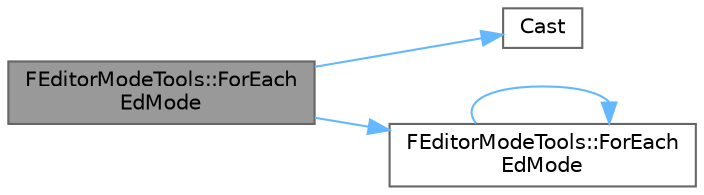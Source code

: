 digraph "FEditorModeTools::ForEachEdMode"
{
 // INTERACTIVE_SVG=YES
 // LATEX_PDF_SIZE
  bgcolor="transparent";
  edge [fontname=Helvetica,fontsize=10,labelfontname=Helvetica,labelfontsize=10];
  node [fontname=Helvetica,fontsize=10,shape=box,height=0.2,width=0.4];
  rankdir="LR";
  Node1 [id="Node000001",label="FEditorModeTools::ForEach\lEdMode",height=0.2,width=0.4,color="gray40", fillcolor="grey60", style="filled", fontcolor="black",tooltip=" "];
  Node1 -> Node2 [id="edge1_Node000001_Node000002",color="steelblue1",style="solid",tooltip=" "];
  Node2 [id="Node000002",label="Cast",height=0.2,width=0.4,color="grey40", fillcolor="white", style="filled",URL="$d4/d55/Casts_8h.html#af337187a7ebe36fac35ea41db8a65ba9",tooltip=" "];
  Node1 -> Node3 [id="edge2_Node000001_Node000003",color="steelblue1",style="solid",tooltip=" "];
  Node3 [id="Node000003",label="FEditorModeTools::ForEach\lEdMode",height=0.2,width=0.4,color="grey40", fillcolor="white", style="filled",URL="$d4/d06/classFEditorModeTools.html#a1a299fab21a1e62b7ae8ab55c19f1934",tooltip=" "];
  Node3 -> Node3 [id="edge3_Node000003_Node000003",color="steelblue1",style="solid",tooltip=" "];
}
